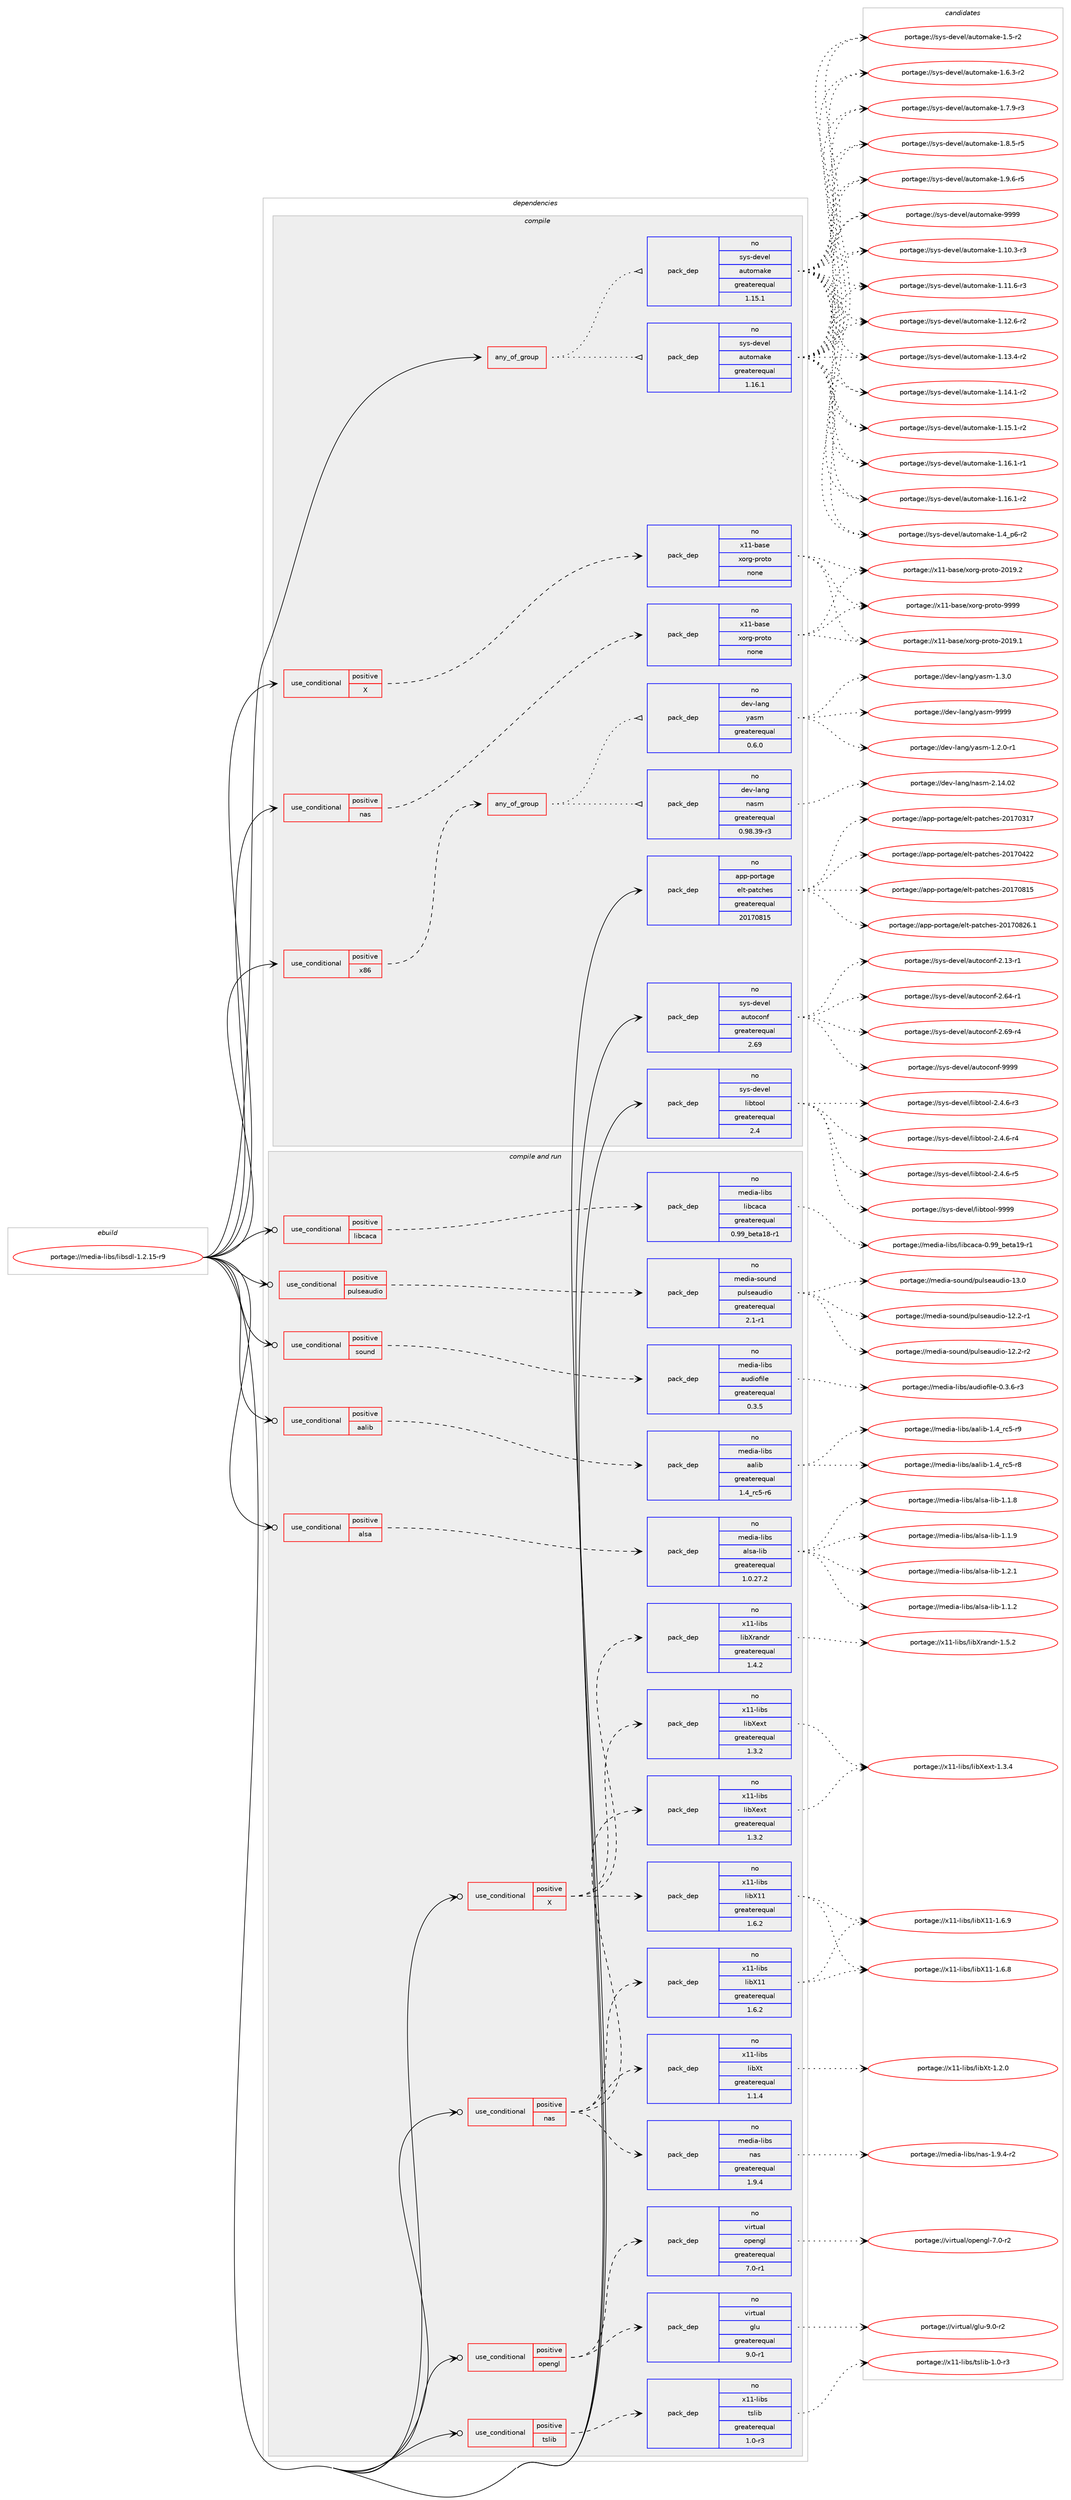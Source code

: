 digraph prolog {

# *************
# Graph options
# *************

newrank=true;
concentrate=true;
compound=true;
graph [rankdir=LR,fontname=Helvetica,fontsize=10,ranksep=1.5];#, ranksep=2.5, nodesep=0.2];
edge  [arrowhead=vee];
node  [fontname=Helvetica,fontsize=10];

# **********
# The ebuild
# **********

subgraph cluster_leftcol {
color=gray;
rank=same;
label=<<i>ebuild</i>>;
id [label="portage://media-libs/libsdl-1.2.15-r9", color=red, width=4, href="../media-libs/libsdl-1.2.15-r9.svg"];
}

# ****************
# The dependencies
# ****************

subgraph cluster_midcol {
color=gray;
label=<<i>dependencies</i>>;
subgraph cluster_compile {
fillcolor="#eeeeee";
style=filled;
label=<<i>compile</i>>;
subgraph any5118 {
dependency321593 [label=<<TABLE BORDER="0" CELLBORDER="1" CELLSPACING="0" CELLPADDING="4"><TR><TD CELLPADDING="10">any_of_group</TD></TR></TABLE>>, shape=none, color=red];subgraph pack236098 {
dependency321594 [label=<<TABLE BORDER="0" CELLBORDER="1" CELLSPACING="0" CELLPADDING="4" WIDTH="220"><TR><TD ROWSPAN="6" CELLPADDING="30">pack_dep</TD></TR><TR><TD WIDTH="110">no</TD></TR><TR><TD>sys-devel</TD></TR><TR><TD>automake</TD></TR><TR><TD>greaterequal</TD></TR><TR><TD>1.16.1</TD></TR></TABLE>>, shape=none, color=blue];
}
dependency321593:e -> dependency321594:w [weight=20,style="dotted",arrowhead="oinv"];
subgraph pack236099 {
dependency321595 [label=<<TABLE BORDER="0" CELLBORDER="1" CELLSPACING="0" CELLPADDING="4" WIDTH="220"><TR><TD ROWSPAN="6" CELLPADDING="30">pack_dep</TD></TR><TR><TD WIDTH="110">no</TD></TR><TR><TD>sys-devel</TD></TR><TR><TD>automake</TD></TR><TR><TD>greaterequal</TD></TR><TR><TD>1.15.1</TD></TR></TABLE>>, shape=none, color=blue];
}
dependency321593:e -> dependency321595:w [weight=20,style="dotted",arrowhead="oinv"];
}
id:e -> dependency321593:w [weight=20,style="solid",arrowhead="vee"];
subgraph cond80249 {
dependency321596 [label=<<TABLE BORDER="0" CELLBORDER="1" CELLSPACING="0" CELLPADDING="4"><TR><TD ROWSPAN="3" CELLPADDING="10">use_conditional</TD></TR><TR><TD>positive</TD></TR><TR><TD>X</TD></TR></TABLE>>, shape=none, color=red];
subgraph pack236100 {
dependency321597 [label=<<TABLE BORDER="0" CELLBORDER="1" CELLSPACING="0" CELLPADDING="4" WIDTH="220"><TR><TD ROWSPAN="6" CELLPADDING="30">pack_dep</TD></TR><TR><TD WIDTH="110">no</TD></TR><TR><TD>x11-base</TD></TR><TR><TD>xorg-proto</TD></TR><TR><TD>none</TD></TR><TR><TD></TD></TR></TABLE>>, shape=none, color=blue];
}
dependency321596:e -> dependency321597:w [weight=20,style="dashed",arrowhead="vee"];
}
id:e -> dependency321596:w [weight=20,style="solid",arrowhead="vee"];
subgraph cond80250 {
dependency321598 [label=<<TABLE BORDER="0" CELLBORDER="1" CELLSPACING="0" CELLPADDING="4"><TR><TD ROWSPAN="3" CELLPADDING="10">use_conditional</TD></TR><TR><TD>positive</TD></TR><TR><TD>nas</TD></TR></TABLE>>, shape=none, color=red];
subgraph pack236101 {
dependency321599 [label=<<TABLE BORDER="0" CELLBORDER="1" CELLSPACING="0" CELLPADDING="4" WIDTH="220"><TR><TD ROWSPAN="6" CELLPADDING="30">pack_dep</TD></TR><TR><TD WIDTH="110">no</TD></TR><TR><TD>x11-base</TD></TR><TR><TD>xorg-proto</TD></TR><TR><TD>none</TD></TR><TR><TD></TD></TR></TABLE>>, shape=none, color=blue];
}
dependency321598:e -> dependency321599:w [weight=20,style="dashed",arrowhead="vee"];
}
id:e -> dependency321598:w [weight=20,style="solid",arrowhead="vee"];
subgraph cond80251 {
dependency321600 [label=<<TABLE BORDER="0" CELLBORDER="1" CELLSPACING="0" CELLPADDING="4"><TR><TD ROWSPAN="3" CELLPADDING="10">use_conditional</TD></TR><TR><TD>positive</TD></TR><TR><TD>x86</TD></TR></TABLE>>, shape=none, color=red];
subgraph any5119 {
dependency321601 [label=<<TABLE BORDER="0" CELLBORDER="1" CELLSPACING="0" CELLPADDING="4"><TR><TD CELLPADDING="10">any_of_group</TD></TR></TABLE>>, shape=none, color=red];subgraph pack236102 {
dependency321602 [label=<<TABLE BORDER="0" CELLBORDER="1" CELLSPACING="0" CELLPADDING="4" WIDTH="220"><TR><TD ROWSPAN="6" CELLPADDING="30">pack_dep</TD></TR><TR><TD WIDTH="110">no</TD></TR><TR><TD>dev-lang</TD></TR><TR><TD>yasm</TD></TR><TR><TD>greaterequal</TD></TR><TR><TD>0.6.0</TD></TR></TABLE>>, shape=none, color=blue];
}
dependency321601:e -> dependency321602:w [weight=20,style="dotted",arrowhead="oinv"];
subgraph pack236103 {
dependency321603 [label=<<TABLE BORDER="0" CELLBORDER="1" CELLSPACING="0" CELLPADDING="4" WIDTH="220"><TR><TD ROWSPAN="6" CELLPADDING="30">pack_dep</TD></TR><TR><TD WIDTH="110">no</TD></TR><TR><TD>dev-lang</TD></TR><TR><TD>nasm</TD></TR><TR><TD>greaterequal</TD></TR><TR><TD>0.98.39-r3</TD></TR></TABLE>>, shape=none, color=blue];
}
dependency321601:e -> dependency321603:w [weight=20,style="dotted",arrowhead="oinv"];
}
dependency321600:e -> dependency321601:w [weight=20,style="dashed",arrowhead="vee"];
}
id:e -> dependency321600:w [weight=20,style="solid",arrowhead="vee"];
subgraph pack236104 {
dependency321604 [label=<<TABLE BORDER="0" CELLBORDER="1" CELLSPACING="0" CELLPADDING="4" WIDTH="220"><TR><TD ROWSPAN="6" CELLPADDING="30">pack_dep</TD></TR><TR><TD WIDTH="110">no</TD></TR><TR><TD>app-portage</TD></TR><TR><TD>elt-patches</TD></TR><TR><TD>greaterequal</TD></TR><TR><TD>20170815</TD></TR></TABLE>>, shape=none, color=blue];
}
id:e -> dependency321604:w [weight=20,style="solid",arrowhead="vee"];
subgraph pack236105 {
dependency321605 [label=<<TABLE BORDER="0" CELLBORDER="1" CELLSPACING="0" CELLPADDING="4" WIDTH="220"><TR><TD ROWSPAN="6" CELLPADDING="30">pack_dep</TD></TR><TR><TD WIDTH="110">no</TD></TR><TR><TD>sys-devel</TD></TR><TR><TD>autoconf</TD></TR><TR><TD>greaterequal</TD></TR><TR><TD>2.69</TD></TR></TABLE>>, shape=none, color=blue];
}
id:e -> dependency321605:w [weight=20,style="solid",arrowhead="vee"];
subgraph pack236106 {
dependency321606 [label=<<TABLE BORDER="0" CELLBORDER="1" CELLSPACING="0" CELLPADDING="4" WIDTH="220"><TR><TD ROWSPAN="6" CELLPADDING="30">pack_dep</TD></TR><TR><TD WIDTH="110">no</TD></TR><TR><TD>sys-devel</TD></TR><TR><TD>libtool</TD></TR><TR><TD>greaterequal</TD></TR><TR><TD>2.4</TD></TR></TABLE>>, shape=none, color=blue];
}
id:e -> dependency321606:w [weight=20,style="solid",arrowhead="vee"];
}
subgraph cluster_compileandrun {
fillcolor="#eeeeee";
style=filled;
label=<<i>compile and run</i>>;
subgraph cond80252 {
dependency321607 [label=<<TABLE BORDER="0" CELLBORDER="1" CELLSPACING="0" CELLPADDING="4"><TR><TD ROWSPAN="3" CELLPADDING="10">use_conditional</TD></TR><TR><TD>positive</TD></TR><TR><TD>X</TD></TR></TABLE>>, shape=none, color=red];
subgraph pack236107 {
dependency321608 [label=<<TABLE BORDER="0" CELLBORDER="1" CELLSPACING="0" CELLPADDING="4" WIDTH="220"><TR><TD ROWSPAN="6" CELLPADDING="30">pack_dep</TD></TR><TR><TD WIDTH="110">no</TD></TR><TR><TD>x11-libs</TD></TR><TR><TD>libXext</TD></TR><TR><TD>greaterequal</TD></TR><TR><TD>1.3.2</TD></TR></TABLE>>, shape=none, color=blue];
}
dependency321607:e -> dependency321608:w [weight=20,style="dashed",arrowhead="vee"];
subgraph pack236108 {
dependency321609 [label=<<TABLE BORDER="0" CELLBORDER="1" CELLSPACING="0" CELLPADDING="4" WIDTH="220"><TR><TD ROWSPAN="6" CELLPADDING="30">pack_dep</TD></TR><TR><TD WIDTH="110">no</TD></TR><TR><TD>x11-libs</TD></TR><TR><TD>libX11</TD></TR><TR><TD>greaterequal</TD></TR><TR><TD>1.6.2</TD></TR></TABLE>>, shape=none, color=blue];
}
dependency321607:e -> dependency321609:w [weight=20,style="dashed",arrowhead="vee"];
subgraph pack236109 {
dependency321610 [label=<<TABLE BORDER="0" CELLBORDER="1" CELLSPACING="0" CELLPADDING="4" WIDTH="220"><TR><TD ROWSPAN="6" CELLPADDING="30">pack_dep</TD></TR><TR><TD WIDTH="110">no</TD></TR><TR><TD>x11-libs</TD></TR><TR><TD>libXrandr</TD></TR><TR><TD>greaterequal</TD></TR><TR><TD>1.4.2</TD></TR></TABLE>>, shape=none, color=blue];
}
dependency321607:e -> dependency321610:w [weight=20,style="dashed",arrowhead="vee"];
}
id:e -> dependency321607:w [weight=20,style="solid",arrowhead="odotvee"];
subgraph cond80253 {
dependency321611 [label=<<TABLE BORDER="0" CELLBORDER="1" CELLSPACING="0" CELLPADDING="4"><TR><TD ROWSPAN="3" CELLPADDING="10">use_conditional</TD></TR><TR><TD>positive</TD></TR><TR><TD>aalib</TD></TR></TABLE>>, shape=none, color=red];
subgraph pack236110 {
dependency321612 [label=<<TABLE BORDER="0" CELLBORDER="1" CELLSPACING="0" CELLPADDING="4" WIDTH="220"><TR><TD ROWSPAN="6" CELLPADDING="30">pack_dep</TD></TR><TR><TD WIDTH="110">no</TD></TR><TR><TD>media-libs</TD></TR><TR><TD>aalib</TD></TR><TR><TD>greaterequal</TD></TR><TR><TD>1.4_rc5-r6</TD></TR></TABLE>>, shape=none, color=blue];
}
dependency321611:e -> dependency321612:w [weight=20,style="dashed",arrowhead="vee"];
}
id:e -> dependency321611:w [weight=20,style="solid",arrowhead="odotvee"];
subgraph cond80254 {
dependency321613 [label=<<TABLE BORDER="0" CELLBORDER="1" CELLSPACING="0" CELLPADDING="4"><TR><TD ROWSPAN="3" CELLPADDING="10">use_conditional</TD></TR><TR><TD>positive</TD></TR><TR><TD>alsa</TD></TR></TABLE>>, shape=none, color=red];
subgraph pack236111 {
dependency321614 [label=<<TABLE BORDER="0" CELLBORDER="1" CELLSPACING="0" CELLPADDING="4" WIDTH="220"><TR><TD ROWSPAN="6" CELLPADDING="30">pack_dep</TD></TR><TR><TD WIDTH="110">no</TD></TR><TR><TD>media-libs</TD></TR><TR><TD>alsa-lib</TD></TR><TR><TD>greaterequal</TD></TR><TR><TD>1.0.27.2</TD></TR></TABLE>>, shape=none, color=blue];
}
dependency321613:e -> dependency321614:w [weight=20,style="dashed",arrowhead="vee"];
}
id:e -> dependency321613:w [weight=20,style="solid",arrowhead="odotvee"];
subgraph cond80255 {
dependency321615 [label=<<TABLE BORDER="0" CELLBORDER="1" CELLSPACING="0" CELLPADDING="4"><TR><TD ROWSPAN="3" CELLPADDING="10">use_conditional</TD></TR><TR><TD>positive</TD></TR><TR><TD>libcaca</TD></TR></TABLE>>, shape=none, color=red];
subgraph pack236112 {
dependency321616 [label=<<TABLE BORDER="0" CELLBORDER="1" CELLSPACING="0" CELLPADDING="4" WIDTH="220"><TR><TD ROWSPAN="6" CELLPADDING="30">pack_dep</TD></TR><TR><TD WIDTH="110">no</TD></TR><TR><TD>media-libs</TD></TR><TR><TD>libcaca</TD></TR><TR><TD>greaterequal</TD></TR><TR><TD>0.99_beta18-r1</TD></TR></TABLE>>, shape=none, color=blue];
}
dependency321615:e -> dependency321616:w [weight=20,style="dashed",arrowhead="vee"];
}
id:e -> dependency321615:w [weight=20,style="solid",arrowhead="odotvee"];
subgraph cond80256 {
dependency321617 [label=<<TABLE BORDER="0" CELLBORDER="1" CELLSPACING="0" CELLPADDING="4"><TR><TD ROWSPAN="3" CELLPADDING="10">use_conditional</TD></TR><TR><TD>positive</TD></TR><TR><TD>nas</TD></TR></TABLE>>, shape=none, color=red];
subgraph pack236113 {
dependency321618 [label=<<TABLE BORDER="0" CELLBORDER="1" CELLSPACING="0" CELLPADDING="4" WIDTH="220"><TR><TD ROWSPAN="6" CELLPADDING="30">pack_dep</TD></TR><TR><TD WIDTH="110">no</TD></TR><TR><TD>media-libs</TD></TR><TR><TD>nas</TD></TR><TR><TD>greaterequal</TD></TR><TR><TD>1.9.4</TD></TR></TABLE>>, shape=none, color=blue];
}
dependency321617:e -> dependency321618:w [weight=20,style="dashed",arrowhead="vee"];
subgraph pack236114 {
dependency321619 [label=<<TABLE BORDER="0" CELLBORDER="1" CELLSPACING="0" CELLPADDING="4" WIDTH="220"><TR><TD ROWSPAN="6" CELLPADDING="30">pack_dep</TD></TR><TR><TD WIDTH="110">no</TD></TR><TR><TD>x11-libs</TD></TR><TR><TD>libXt</TD></TR><TR><TD>greaterequal</TD></TR><TR><TD>1.1.4</TD></TR></TABLE>>, shape=none, color=blue];
}
dependency321617:e -> dependency321619:w [weight=20,style="dashed",arrowhead="vee"];
subgraph pack236115 {
dependency321620 [label=<<TABLE BORDER="0" CELLBORDER="1" CELLSPACING="0" CELLPADDING="4" WIDTH="220"><TR><TD ROWSPAN="6" CELLPADDING="30">pack_dep</TD></TR><TR><TD WIDTH="110">no</TD></TR><TR><TD>x11-libs</TD></TR><TR><TD>libXext</TD></TR><TR><TD>greaterequal</TD></TR><TR><TD>1.3.2</TD></TR></TABLE>>, shape=none, color=blue];
}
dependency321617:e -> dependency321620:w [weight=20,style="dashed",arrowhead="vee"];
subgraph pack236116 {
dependency321621 [label=<<TABLE BORDER="0" CELLBORDER="1" CELLSPACING="0" CELLPADDING="4" WIDTH="220"><TR><TD ROWSPAN="6" CELLPADDING="30">pack_dep</TD></TR><TR><TD WIDTH="110">no</TD></TR><TR><TD>x11-libs</TD></TR><TR><TD>libX11</TD></TR><TR><TD>greaterequal</TD></TR><TR><TD>1.6.2</TD></TR></TABLE>>, shape=none, color=blue];
}
dependency321617:e -> dependency321621:w [weight=20,style="dashed",arrowhead="vee"];
}
id:e -> dependency321617:w [weight=20,style="solid",arrowhead="odotvee"];
subgraph cond80257 {
dependency321622 [label=<<TABLE BORDER="0" CELLBORDER="1" CELLSPACING="0" CELLPADDING="4"><TR><TD ROWSPAN="3" CELLPADDING="10">use_conditional</TD></TR><TR><TD>positive</TD></TR><TR><TD>opengl</TD></TR></TABLE>>, shape=none, color=red];
subgraph pack236117 {
dependency321623 [label=<<TABLE BORDER="0" CELLBORDER="1" CELLSPACING="0" CELLPADDING="4" WIDTH="220"><TR><TD ROWSPAN="6" CELLPADDING="30">pack_dep</TD></TR><TR><TD WIDTH="110">no</TD></TR><TR><TD>virtual</TD></TR><TR><TD>opengl</TD></TR><TR><TD>greaterequal</TD></TR><TR><TD>7.0-r1</TD></TR></TABLE>>, shape=none, color=blue];
}
dependency321622:e -> dependency321623:w [weight=20,style="dashed",arrowhead="vee"];
subgraph pack236118 {
dependency321624 [label=<<TABLE BORDER="0" CELLBORDER="1" CELLSPACING="0" CELLPADDING="4" WIDTH="220"><TR><TD ROWSPAN="6" CELLPADDING="30">pack_dep</TD></TR><TR><TD WIDTH="110">no</TD></TR><TR><TD>virtual</TD></TR><TR><TD>glu</TD></TR><TR><TD>greaterequal</TD></TR><TR><TD>9.0-r1</TD></TR></TABLE>>, shape=none, color=blue];
}
dependency321622:e -> dependency321624:w [weight=20,style="dashed",arrowhead="vee"];
}
id:e -> dependency321622:w [weight=20,style="solid",arrowhead="odotvee"];
subgraph cond80258 {
dependency321625 [label=<<TABLE BORDER="0" CELLBORDER="1" CELLSPACING="0" CELLPADDING="4"><TR><TD ROWSPAN="3" CELLPADDING="10">use_conditional</TD></TR><TR><TD>positive</TD></TR><TR><TD>pulseaudio</TD></TR></TABLE>>, shape=none, color=red];
subgraph pack236119 {
dependency321626 [label=<<TABLE BORDER="0" CELLBORDER="1" CELLSPACING="0" CELLPADDING="4" WIDTH="220"><TR><TD ROWSPAN="6" CELLPADDING="30">pack_dep</TD></TR><TR><TD WIDTH="110">no</TD></TR><TR><TD>media-sound</TD></TR><TR><TD>pulseaudio</TD></TR><TR><TD>greaterequal</TD></TR><TR><TD>2.1-r1</TD></TR></TABLE>>, shape=none, color=blue];
}
dependency321625:e -> dependency321626:w [weight=20,style="dashed",arrowhead="vee"];
}
id:e -> dependency321625:w [weight=20,style="solid",arrowhead="odotvee"];
subgraph cond80259 {
dependency321627 [label=<<TABLE BORDER="0" CELLBORDER="1" CELLSPACING="0" CELLPADDING="4"><TR><TD ROWSPAN="3" CELLPADDING="10">use_conditional</TD></TR><TR><TD>positive</TD></TR><TR><TD>sound</TD></TR></TABLE>>, shape=none, color=red];
subgraph pack236120 {
dependency321628 [label=<<TABLE BORDER="0" CELLBORDER="1" CELLSPACING="0" CELLPADDING="4" WIDTH="220"><TR><TD ROWSPAN="6" CELLPADDING="30">pack_dep</TD></TR><TR><TD WIDTH="110">no</TD></TR><TR><TD>media-libs</TD></TR><TR><TD>audiofile</TD></TR><TR><TD>greaterequal</TD></TR><TR><TD>0.3.5</TD></TR></TABLE>>, shape=none, color=blue];
}
dependency321627:e -> dependency321628:w [weight=20,style="dashed",arrowhead="vee"];
}
id:e -> dependency321627:w [weight=20,style="solid",arrowhead="odotvee"];
subgraph cond80260 {
dependency321629 [label=<<TABLE BORDER="0" CELLBORDER="1" CELLSPACING="0" CELLPADDING="4"><TR><TD ROWSPAN="3" CELLPADDING="10">use_conditional</TD></TR><TR><TD>positive</TD></TR><TR><TD>tslib</TD></TR></TABLE>>, shape=none, color=red];
subgraph pack236121 {
dependency321630 [label=<<TABLE BORDER="0" CELLBORDER="1" CELLSPACING="0" CELLPADDING="4" WIDTH="220"><TR><TD ROWSPAN="6" CELLPADDING="30">pack_dep</TD></TR><TR><TD WIDTH="110">no</TD></TR><TR><TD>x11-libs</TD></TR><TR><TD>tslib</TD></TR><TR><TD>greaterequal</TD></TR><TR><TD>1.0-r3</TD></TR></TABLE>>, shape=none, color=blue];
}
dependency321629:e -> dependency321630:w [weight=20,style="dashed",arrowhead="vee"];
}
id:e -> dependency321629:w [weight=20,style="solid",arrowhead="odotvee"];
}
subgraph cluster_run {
fillcolor="#eeeeee";
style=filled;
label=<<i>run</i>>;
}
}

# **************
# The candidates
# **************

subgraph cluster_choices {
rank=same;
color=gray;
label=<<i>candidates</i>>;

subgraph choice236098 {
color=black;
nodesep=1;
choiceportage11512111545100101118101108479711711611110997107101454946494846514511451 [label="portage://sys-devel/automake-1.10.3-r3", color=red, width=4,href="../sys-devel/automake-1.10.3-r3.svg"];
choiceportage11512111545100101118101108479711711611110997107101454946494946544511451 [label="portage://sys-devel/automake-1.11.6-r3", color=red, width=4,href="../sys-devel/automake-1.11.6-r3.svg"];
choiceportage11512111545100101118101108479711711611110997107101454946495046544511450 [label="portage://sys-devel/automake-1.12.6-r2", color=red, width=4,href="../sys-devel/automake-1.12.6-r2.svg"];
choiceportage11512111545100101118101108479711711611110997107101454946495146524511450 [label="portage://sys-devel/automake-1.13.4-r2", color=red, width=4,href="../sys-devel/automake-1.13.4-r2.svg"];
choiceportage11512111545100101118101108479711711611110997107101454946495246494511450 [label="portage://sys-devel/automake-1.14.1-r2", color=red, width=4,href="../sys-devel/automake-1.14.1-r2.svg"];
choiceportage11512111545100101118101108479711711611110997107101454946495346494511450 [label="portage://sys-devel/automake-1.15.1-r2", color=red, width=4,href="../sys-devel/automake-1.15.1-r2.svg"];
choiceportage11512111545100101118101108479711711611110997107101454946495446494511449 [label="portage://sys-devel/automake-1.16.1-r1", color=red, width=4,href="../sys-devel/automake-1.16.1-r1.svg"];
choiceportage11512111545100101118101108479711711611110997107101454946495446494511450 [label="portage://sys-devel/automake-1.16.1-r2", color=red, width=4,href="../sys-devel/automake-1.16.1-r2.svg"];
choiceportage115121115451001011181011084797117116111109971071014549465295112544511450 [label="portage://sys-devel/automake-1.4_p6-r2", color=red, width=4,href="../sys-devel/automake-1.4_p6-r2.svg"];
choiceportage11512111545100101118101108479711711611110997107101454946534511450 [label="portage://sys-devel/automake-1.5-r2", color=red, width=4,href="../sys-devel/automake-1.5-r2.svg"];
choiceportage115121115451001011181011084797117116111109971071014549465446514511450 [label="portage://sys-devel/automake-1.6.3-r2", color=red, width=4,href="../sys-devel/automake-1.6.3-r2.svg"];
choiceportage115121115451001011181011084797117116111109971071014549465546574511451 [label="portage://sys-devel/automake-1.7.9-r3", color=red, width=4,href="../sys-devel/automake-1.7.9-r3.svg"];
choiceportage115121115451001011181011084797117116111109971071014549465646534511453 [label="portage://sys-devel/automake-1.8.5-r5", color=red, width=4,href="../sys-devel/automake-1.8.5-r5.svg"];
choiceportage115121115451001011181011084797117116111109971071014549465746544511453 [label="portage://sys-devel/automake-1.9.6-r5", color=red, width=4,href="../sys-devel/automake-1.9.6-r5.svg"];
choiceportage115121115451001011181011084797117116111109971071014557575757 [label="portage://sys-devel/automake-9999", color=red, width=4,href="../sys-devel/automake-9999.svg"];
dependency321594:e -> choiceportage11512111545100101118101108479711711611110997107101454946494846514511451:w [style=dotted,weight="100"];
dependency321594:e -> choiceportage11512111545100101118101108479711711611110997107101454946494946544511451:w [style=dotted,weight="100"];
dependency321594:e -> choiceportage11512111545100101118101108479711711611110997107101454946495046544511450:w [style=dotted,weight="100"];
dependency321594:e -> choiceportage11512111545100101118101108479711711611110997107101454946495146524511450:w [style=dotted,weight="100"];
dependency321594:e -> choiceportage11512111545100101118101108479711711611110997107101454946495246494511450:w [style=dotted,weight="100"];
dependency321594:e -> choiceportage11512111545100101118101108479711711611110997107101454946495346494511450:w [style=dotted,weight="100"];
dependency321594:e -> choiceportage11512111545100101118101108479711711611110997107101454946495446494511449:w [style=dotted,weight="100"];
dependency321594:e -> choiceportage11512111545100101118101108479711711611110997107101454946495446494511450:w [style=dotted,weight="100"];
dependency321594:e -> choiceportage115121115451001011181011084797117116111109971071014549465295112544511450:w [style=dotted,weight="100"];
dependency321594:e -> choiceportage11512111545100101118101108479711711611110997107101454946534511450:w [style=dotted,weight="100"];
dependency321594:e -> choiceportage115121115451001011181011084797117116111109971071014549465446514511450:w [style=dotted,weight="100"];
dependency321594:e -> choiceportage115121115451001011181011084797117116111109971071014549465546574511451:w [style=dotted,weight="100"];
dependency321594:e -> choiceportage115121115451001011181011084797117116111109971071014549465646534511453:w [style=dotted,weight="100"];
dependency321594:e -> choiceportage115121115451001011181011084797117116111109971071014549465746544511453:w [style=dotted,weight="100"];
dependency321594:e -> choiceportage115121115451001011181011084797117116111109971071014557575757:w [style=dotted,weight="100"];
}
subgraph choice236099 {
color=black;
nodesep=1;
choiceportage11512111545100101118101108479711711611110997107101454946494846514511451 [label="portage://sys-devel/automake-1.10.3-r3", color=red, width=4,href="../sys-devel/automake-1.10.3-r3.svg"];
choiceportage11512111545100101118101108479711711611110997107101454946494946544511451 [label="portage://sys-devel/automake-1.11.6-r3", color=red, width=4,href="../sys-devel/automake-1.11.6-r3.svg"];
choiceportage11512111545100101118101108479711711611110997107101454946495046544511450 [label="portage://sys-devel/automake-1.12.6-r2", color=red, width=4,href="../sys-devel/automake-1.12.6-r2.svg"];
choiceportage11512111545100101118101108479711711611110997107101454946495146524511450 [label="portage://sys-devel/automake-1.13.4-r2", color=red, width=4,href="../sys-devel/automake-1.13.4-r2.svg"];
choiceportage11512111545100101118101108479711711611110997107101454946495246494511450 [label="portage://sys-devel/automake-1.14.1-r2", color=red, width=4,href="../sys-devel/automake-1.14.1-r2.svg"];
choiceportage11512111545100101118101108479711711611110997107101454946495346494511450 [label="portage://sys-devel/automake-1.15.1-r2", color=red, width=4,href="../sys-devel/automake-1.15.1-r2.svg"];
choiceportage11512111545100101118101108479711711611110997107101454946495446494511449 [label="portage://sys-devel/automake-1.16.1-r1", color=red, width=4,href="../sys-devel/automake-1.16.1-r1.svg"];
choiceportage11512111545100101118101108479711711611110997107101454946495446494511450 [label="portage://sys-devel/automake-1.16.1-r2", color=red, width=4,href="../sys-devel/automake-1.16.1-r2.svg"];
choiceportage115121115451001011181011084797117116111109971071014549465295112544511450 [label="portage://sys-devel/automake-1.4_p6-r2", color=red, width=4,href="../sys-devel/automake-1.4_p6-r2.svg"];
choiceportage11512111545100101118101108479711711611110997107101454946534511450 [label="portage://sys-devel/automake-1.5-r2", color=red, width=4,href="../sys-devel/automake-1.5-r2.svg"];
choiceportage115121115451001011181011084797117116111109971071014549465446514511450 [label="portage://sys-devel/automake-1.6.3-r2", color=red, width=4,href="../sys-devel/automake-1.6.3-r2.svg"];
choiceportage115121115451001011181011084797117116111109971071014549465546574511451 [label="portage://sys-devel/automake-1.7.9-r3", color=red, width=4,href="../sys-devel/automake-1.7.9-r3.svg"];
choiceportage115121115451001011181011084797117116111109971071014549465646534511453 [label="portage://sys-devel/automake-1.8.5-r5", color=red, width=4,href="../sys-devel/automake-1.8.5-r5.svg"];
choiceportage115121115451001011181011084797117116111109971071014549465746544511453 [label="portage://sys-devel/automake-1.9.6-r5", color=red, width=4,href="../sys-devel/automake-1.9.6-r5.svg"];
choiceportage115121115451001011181011084797117116111109971071014557575757 [label="portage://sys-devel/automake-9999", color=red, width=4,href="../sys-devel/automake-9999.svg"];
dependency321595:e -> choiceportage11512111545100101118101108479711711611110997107101454946494846514511451:w [style=dotted,weight="100"];
dependency321595:e -> choiceportage11512111545100101118101108479711711611110997107101454946494946544511451:w [style=dotted,weight="100"];
dependency321595:e -> choiceportage11512111545100101118101108479711711611110997107101454946495046544511450:w [style=dotted,weight="100"];
dependency321595:e -> choiceportage11512111545100101118101108479711711611110997107101454946495146524511450:w [style=dotted,weight="100"];
dependency321595:e -> choiceportage11512111545100101118101108479711711611110997107101454946495246494511450:w [style=dotted,weight="100"];
dependency321595:e -> choiceportage11512111545100101118101108479711711611110997107101454946495346494511450:w [style=dotted,weight="100"];
dependency321595:e -> choiceportage11512111545100101118101108479711711611110997107101454946495446494511449:w [style=dotted,weight="100"];
dependency321595:e -> choiceportage11512111545100101118101108479711711611110997107101454946495446494511450:w [style=dotted,weight="100"];
dependency321595:e -> choiceportage115121115451001011181011084797117116111109971071014549465295112544511450:w [style=dotted,weight="100"];
dependency321595:e -> choiceportage11512111545100101118101108479711711611110997107101454946534511450:w [style=dotted,weight="100"];
dependency321595:e -> choiceportage115121115451001011181011084797117116111109971071014549465446514511450:w [style=dotted,weight="100"];
dependency321595:e -> choiceportage115121115451001011181011084797117116111109971071014549465546574511451:w [style=dotted,weight="100"];
dependency321595:e -> choiceportage115121115451001011181011084797117116111109971071014549465646534511453:w [style=dotted,weight="100"];
dependency321595:e -> choiceportage115121115451001011181011084797117116111109971071014549465746544511453:w [style=dotted,weight="100"];
dependency321595:e -> choiceportage115121115451001011181011084797117116111109971071014557575757:w [style=dotted,weight="100"];
}
subgraph choice236100 {
color=black;
nodesep=1;
choiceportage1204949459897115101471201111141034511211411111611145504849574649 [label="portage://x11-base/xorg-proto-2019.1", color=red, width=4,href="../x11-base/xorg-proto-2019.1.svg"];
choiceportage1204949459897115101471201111141034511211411111611145504849574650 [label="portage://x11-base/xorg-proto-2019.2", color=red, width=4,href="../x11-base/xorg-proto-2019.2.svg"];
choiceportage120494945989711510147120111114103451121141111161114557575757 [label="portage://x11-base/xorg-proto-9999", color=red, width=4,href="../x11-base/xorg-proto-9999.svg"];
dependency321597:e -> choiceportage1204949459897115101471201111141034511211411111611145504849574649:w [style=dotted,weight="100"];
dependency321597:e -> choiceportage1204949459897115101471201111141034511211411111611145504849574650:w [style=dotted,weight="100"];
dependency321597:e -> choiceportage120494945989711510147120111114103451121141111161114557575757:w [style=dotted,weight="100"];
}
subgraph choice236101 {
color=black;
nodesep=1;
choiceportage1204949459897115101471201111141034511211411111611145504849574649 [label="portage://x11-base/xorg-proto-2019.1", color=red, width=4,href="../x11-base/xorg-proto-2019.1.svg"];
choiceportage1204949459897115101471201111141034511211411111611145504849574650 [label="portage://x11-base/xorg-proto-2019.2", color=red, width=4,href="../x11-base/xorg-proto-2019.2.svg"];
choiceportage120494945989711510147120111114103451121141111161114557575757 [label="portage://x11-base/xorg-proto-9999", color=red, width=4,href="../x11-base/xorg-proto-9999.svg"];
dependency321599:e -> choiceportage1204949459897115101471201111141034511211411111611145504849574649:w [style=dotted,weight="100"];
dependency321599:e -> choiceportage1204949459897115101471201111141034511211411111611145504849574650:w [style=dotted,weight="100"];
dependency321599:e -> choiceportage120494945989711510147120111114103451121141111161114557575757:w [style=dotted,weight="100"];
}
subgraph choice236102 {
color=black;
nodesep=1;
choiceportage100101118451089711010347121971151094549465046484511449 [label="portage://dev-lang/yasm-1.2.0-r1", color=red, width=4,href="../dev-lang/yasm-1.2.0-r1.svg"];
choiceportage10010111845108971101034712197115109454946514648 [label="portage://dev-lang/yasm-1.3.0", color=red, width=4,href="../dev-lang/yasm-1.3.0.svg"];
choiceportage100101118451089711010347121971151094557575757 [label="portage://dev-lang/yasm-9999", color=red, width=4,href="../dev-lang/yasm-9999.svg"];
dependency321602:e -> choiceportage100101118451089711010347121971151094549465046484511449:w [style=dotted,weight="100"];
dependency321602:e -> choiceportage10010111845108971101034712197115109454946514648:w [style=dotted,weight="100"];
dependency321602:e -> choiceportage100101118451089711010347121971151094557575757:w [style=dotted,weight="100"];
}
subgraph choice236103 {
color=black;
nodesep=1;
choiceportage100101118451089711010347110971151094550464952464850 [label="portage://dev-lang/nasm-2.14.02", color=red, width=4,href="../dev-lang/nasm-2.14.02.svg"];
dependency321603:e -> choiceportage100101118451089711010347110971151094550464952464850:w [style=dotted,weight="100"];
}
subgraph choice236104 {
color=black;
nodesep=1;
choiceportage97112112451121111141169710310147101108116451129711699104101115455048495548514955 [label="portage://app-portage/elt-patches-20170317", color=red, width=4,href="../app-portage/elt-patches-20170317.svg"];
choiceportage97112112451121111141169710310147101108116451129711699104101115455048495548525050 [label="portage://app-portage/elt-patches-20170422", color=red, width=4,href="../app-portage/elt-patches-20170422.svg"];
choiceportage97112112451121111141169710310147101108116451129711699104101115455048495548564953 [label="portage://app-portage/elt-patches-20170815", color=red, width=4,href="../app-portage/elt-patches-20170815.svg"];
choiceportage971121124511211111411697103101471011081164511297116991041011154550484955485650544649 [label="portage://app-portage/elt-patches-20170826.1", color=red, width=4,href="../app-portage/elt-patches-20170826.1.svg"];
dependency321604:e -> choiceportage97112112451121111141169710310147101108116451129711699104101115455048495548514955:w [style=dotted,weight="100"];
dependency321604:e -> choiceportage97112112451121111141169710310147101108116451129711699104101115455048495548525050:w [style=dotted,weight="100"];
dependency321604:e -> choiceportage97112112451121111141169710310147101108116451129711699104101115455048495548564953:w [style=dotted,weight="100"];
dependency321604:e -> choiceportage971121124511211111411697103101471011081164511297116991041011154550484955485650544649:w [style=dotted,weight="100"];
}
subgraph choice236105 {
color=black;
nodesep=1;
choiceportage1151211154510010111810110847971171161119911111010245504649514511449 [label="portage://sys-devel/autoconf-2.13-r1", color=red, width=4,href="../sys-devel/autoconf-2.13-r1.svg"];
choiceportage1151211154510010111810110847971171161119911111010245504654524511449 [label="portage://sys-devel/autoconf-2.64-r1", color=red, width=4,href="../sys-devel/autoconf-2.64-r1.svg"];
choiceportage1151211154510010111810110847971171161119911111010245504654574511452 [label="portage://sys-devel/autoconf-2.69-r4", color=red, width=4,href="../sys-devel/autoconf-2.69-r4.svg"];
choiceportage115121115451001011181011084797117116111991111101024557575757 [label="portage://sys-devel/autoconf-9999", color=red, width=4,href="../sys-devel/autoconf-9999.svg"];
dependency321605:e -> choiceportage1151211154510010111810110847971171161119911111010245504649514511449:w [style=dotted,weight="100"];
dependency321605:e -> choiceportage1151211154510010111810110847971171161119911111010245504654524511449:w [style=dotted,weight="100"];
dependency321605:e -> choiceportage1151211154510010111810110847971171161119911111010245504654574511452:w [style=dotted,weight="100"];
dependency321605:e -> choiceportage115121115451001011181011084797117116111991111101024557575757:w [style=dotted,weight="100"];
}
subgraph choice236106 {
color=black;
nodesep=1;
choiceportage1151211154510010111810110847108105981161111111084550465246544511451 [label="portage://sys-devel/libtool-2.4.6-r3", color=red, width=4,href="../sys-devel/libtool-2.4.6-r3.svg"];
choiceportage1151211154510010111810110847108105981161111111084550465246544511452 [label="portage://sys-devel/libtool-2.4.6-r4", color=red, width=4,href="../sys-devel/libtool-2.4.6-r4.svg"];
choiceportage1151211154510010111810110847108105981161111111084550465246544511453 [label="portage://sys-devel/libtool-2.4.6-r5", color=red, width=4,href="../sys-devel/libtool-2.4.6-r5.svg"];
choiceportage1151211154510010111810110847108105981161111111084557575757 [label="portage://sys-devel/libtool-9999", color=red, width=4,href="../sys-devel/libtool-9999.svg"];
dependency321606:e -> choiceportage1151211154510010111810110847108105981161111111084550465246544511451:w [style=dotted,weight="100"];
dependency321606:e -> choiceportage1151211154510010111810110847108105981161111111084550465246544511452:w [style=dotted,weight="100"];
dependency321606:e -> choiceportage1151211154510010111810110847108105981161111111084550465246544511453:w [style=dotted,weight="100"];
dependency321606:e -> choiceportage1151211154510010111810110847108105981161111111084557575757:w [style=dotted,weight="100"];
}
subgraph choice236107 {
color=black;
nodesep=1;
choiceportage12049494510810598115471081059888101120116454946514652 [label="portage://x11-libs/libXext-1.3.4", color=red, width=4,href="../x11-libs/libXext-1.3.4.svg"];
dependency321608:e -> choiceportage12049494510810598115471081059888101120116454946514652:w [style=dotted,weight="100"];
}
subgraph choice236108 {
color=black;
nodesep=1;
choiceportage120494945108105981154710810598884949454946544656 [label="portage://x11-libs/libX11-1.6.8", color=red, width=4,href="../x11-libs/libX11-1.6.8.svg"];
choiceportage120494945108105981154710810598884949454946544657 [label="portage://x11-libs/libX11-1.6.9", color=red, width=4,href="../x11-libs/libX11-1.6.9.svg"];
dependency321609:e -> choiceportage120494945108105981154710810598884949454946544656:w [style=dotted,weight="100"];
dependency321609:e -> choiceportage120494945108105981154710810598884949454946544657:w [style=dotted,weight="100"];
}
subgraph choice236109 {
color=black;
nodesep=1;
choiceportage1204949451081059811547108105988811497110100114454946534650 [label="portage://x11-libs/libXrandr-1.5.2", color=red, width=4,href="../x11-libs/libXrandr-1.5.2.svg"];
dependency321610:e -> choiceportage1204949451081059811547108105988811497110100114454946534650:w [style=dotted,weight="100"];
}
subgraph choice236110 {
color=black;
nodesep=1;
choiceportage10910110010597451081059811547979710810598454946529511499534511456 [label="portage://media-libs/aalib-1.4_rc5-r8", color=red, width=4,href="../media-libs/aalib-1.4_rc5-r8.svg"];
choiceportage10910110010597451081059811547979710810598454946529511499534511457 [label="portage://media-libs/aalib-1.4_rc5-r9", color=red, width=4,href="../media-libs/aalib-1.4_rc5-r9.svg"];
dependency321612:e -> choiceportage10910110010597451081059811547979710810598454946529511499534511456:w [style=dotted,weight="100"];
dependency321612:e -> choiceportage10910110010597451081059811547979710810598454946529511499534511457:w [style=dotted,weight="100"];
}
subgraph choice236111 {
color=black;
nodesep=1;
choiceportage1091011001059745108105981154797108115974510810598454946494650 [label="portage://media-libs/alsa-lib-1.1.2", color=red, width=4,href="../media-libs/alsa-lib-1.1.2.svg"];
choiceportage1091011001059745108105981154797108115974510810598454946494656 [label="portage://media-libs/alsa-lib-1.1.8", color=red, width=4,href="../media-libs/alsa-lib-1.1.8.svg"];
choiceportage1091011001059745108105981154797108115974510810598454946494657 [label="portage://media-libs/alsa-lib-1.1.9", color=red, width=4,href="../media-libs/alsa-lib-1.1.9.svg"];
choiceportage1091011001059745108105981154797108115974510810598454946504649 [label="portage://media-libs/alsa-lib-1.2.1", color=red, width=4,href="../media-libs/alsa-lib-1.2.1.svg"];
dependency321614:e -> choiceportage1091011001059745108105981154797108115974510810598454946494650:w [style=dotted,weight="100"];
dependency321614:e -> choiceportage1091011001059745108105981154797108115974510810598454946494656:w [style=dotted,weight="100"];
dependency321614:e -> choiceportage1091011001059745108105981154797108115974510810598454946494657:w [style=dotted,weight="100"];
dependency321614:e -> choiceportage1091011001059745108105981154797108115974510810598454946504649:w [style=dotted,weight="100"];
}
subgraph choice236112 {
color=black;
nodesep=1;
choiceportage109101100105974510810598115471081059899979997454846575795981011169749574511449 [label="portage://media-libs/libcaca-0.99_beta19-r1", color=red, width=4,href="../media-libs/libcaca-0.99_beta19-r1.svg"];
dependency321616:e -> choiceportage109101100105974510810598115471081059899979997454846575795981011169749574511449:w [style=dotted,weight="100"];
}
subgraph choice236113 {
color=black;
nodesep=1;
choiceportage10910110010597451081059811547110971154549465746524511450 [label="portage://media-libs/nas-1.9.4-r2", color=red, width=4,href="../media-libs/nas-1.9.4-r2.svg"];
dependency321618:e -> choiceportage10910110010597451081059811547110971154549465746524511450:w [style=dotted,weight="100"];
}
subgraph choice236114 {
color=black;
nodesep=1;
choiceportage12049494510810598115471081059888116454946504648 [label="portage://x11-libs/libXt-1.2.0", color=red, width=4,href="../x11-libs/libXt-1.2.0.svg"];
dependency321619:e -> choiceportage12049494510810598115471081059888116454946504648:w [style=dotted,weight="100"];
}
subgraph choice236115 {
color=black;
nodesep=1;
choiceportage12049494510810598115471081059888101120116454946514652 [label="portage://x11-libs/libXext-1.3.4", color=red, width=4,href="../x11-libs/libXext-1.3.4.svg"];
dependency321620:e -> choiceportage12049494510810598115471081059888101120116454946514652:w [style=dotted,weight="100"];
}
subgraph choice236116 {
color=black;
nodesep=1;
choiceportage120494945108105981154710810598884949454946544656 [label="portage://x11-libs/libX11-1.6.8", color=red, width=4,href="../x11-libs/libX11-1.6.8.svg"];
choiceportage120494945108105981154710810598884949454946544657 [label="portage://x11-libs/libX11-1.6.9", color=red, width=4,href="../x11-libs/libX11-1.6.9.svg"];
dependency321621:e -> choiceportage120494945108105981154710810598884949454946544656:w [style=dotted,weight="100"];
dependency321621:e -> choiceportage120494945108105981154710810598884949454946544657:w [style=dotted,weight="100"];
}
subgraph choice236117 {
color=black;
nodesep=1;
choiceportage1181051141161179710847111112101110103108455546484511450 [label="portage://virtual/opengl-7.0-r2", color=red, width=4,href="../virtual/opengl-7.0-r2.svg"];
dependency321623:e -> choiceportage1181051141161179710847111112101110103108455546484511450:w [style=dotted,weight="100"];
}
subgraph choice236118 {
color=black;
nodesep=1;
choiceportage1181051141161179710847103108117455746484511450 [label="portage://virtual/glu-9.0-r2", color=red, width=4,href="../virtual/glu-9.0-r2.svg"];
dependency321624:e -> choiceportage1181051141161179710847103108117455746484511450:w [style=dotted,weight="100"];
}
subgraph choice236119 {
color=black;
nodesep=1;
choiceportage1091011001059745115111117110100471121171081151019711710010511145495046504511449 [label="portage://media-sound/pulseaudio-12.2-r1", color=red, width=4,href="../media-sound/pulseaudio-12.2-r1.svg"];
choiceportage1091011001059745115111117110100471121171081151019711710010511145495046504511450 [label="portage://media-sound/pulseaudio-12.2-r2", color=red, width=4,href="../media-sound/pulseaudio-12.2-r2.svg"];
choiceportage109101100105974511511111711010047112117108115101971171001051114549514648 [label="portage://media-sound/pulseaudio-13.0", color=red, width=4,href="../media-sound/pulseaudio-13.0.svg"];
dependency321626:e -> choiceportage1091011001059745115111117110100471121171081151019711710010511145495046504511449:w [style=dotted,weight="100"];
dependency321626:e -> choiceportage1091011001059745115111117110100471121171081151019711710010511145495046504511450:w [style=dotted,weight="100"];
dependency321626:e -> choiceportage109101100105974511511111711010047112117108115101971171001051114549514648:w [style=dotted,weight="100"];
}
subgraph choice236120 {
color=black;
nodesep=1;
choiceportage10910110010597451081059811547971171001051111021051081014548465146544511451 [label="portage://media-libs/audiofile-0.3.6-r3", color=red, width=4,href="../media-libs/audiofile-0.3.6-r3.svg"];
dependency321628:e -> choiceportage10910110010597451081059811547971171001051111021051081014548465146544511451:w [style=dotted,weight="100"];
}
subgraph choice236121 {
color=black;
nodesep=1;
choiceportage120494945108105981154711611510810598454946484511451 [label="portage://x11-libs/tslib-1.0-r3", color=red, width=4,href="../x11-libs/tslib-1.0-r3.svg"];
dependency321630:e -> choiceportage120494945108105981154711611510810598454946484511451:w [style=dotted,weight="100"];
}
}

}
